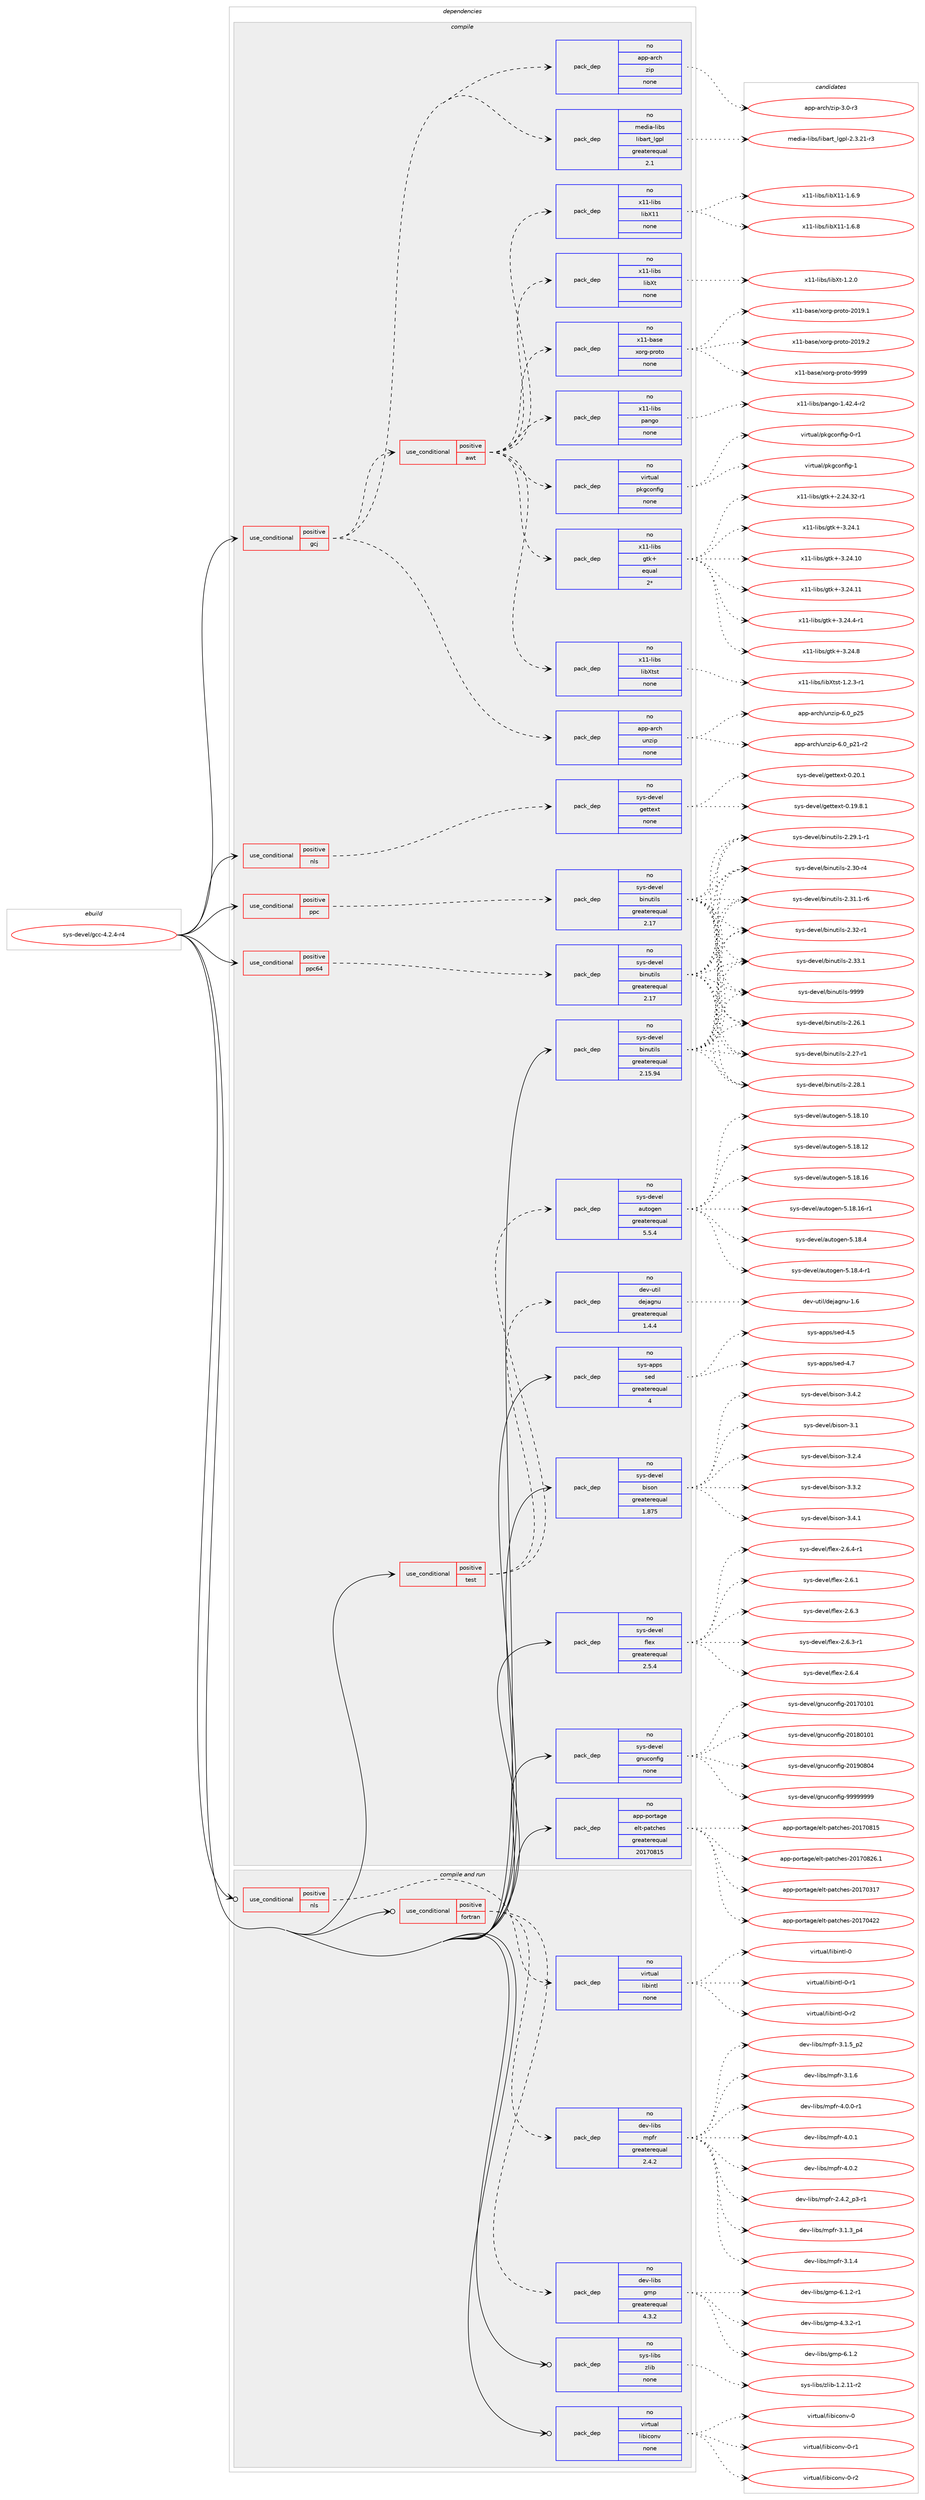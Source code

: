 digraph prolog {

# *************
# Graph options
# *************

newrank=true;
concentrate=true;
compound=true;
graph [rankdir=LR,fontname=Helvetica,fontsize=10,ranksep=1.5];#, ranksep=2.5, nodesep=0.2];
edge  [arrowhead=vee];
node  [fontname=Helvetica,fontsize=10];

# **********
# The ebuild
# **********

subgraph cluster_leftcol {
color=gray;
rank=same;
label=<<i>ebuild</i>>;
id [label="sys-devel/gcc-4.2.4-r4", color=red, width=4, href="../sys-devel/gcc-4.2.4-r4.svg"];
}

# ****************
# The dependencies
# ****************

subgraph cluster_midcol {
color=gray;
label=<<i>dependencies</i>>;
subgraph cluster_compile {
fillcolor="#eeeeee";
style=filled;
label=<<i>compile</i>>;
subgraph cond213742 {
dependency889036 [label=<<TABLE BORDER="0" CELLBORDER="1" CELLSPACING="0" CELLPADDING="4"><TR><TD ROWSPAN="3" CELLPADDING="10">use_conditional</TD></TR><TR><TD>positive</TD></TR><TR><TD>gcj</TD></TR></TABLE>>, shape=none, color=red];
subgraph cond213743 {
dependency889037 [label=<<TABLE BORDER="0" CELLBORDER="1" CELLSPACING="0" CELLPADDING="4"><TR><TD ROWSPAN="3" CELLPADDING="10">use_conditional</TD></TR><TR><TD>positive</TD></TR><TR><TD>awt</TD></TR></TABLE>>, shape=none, color=red];
subgraph pack659733 {
dependency889038 [label=<<TABLE BORDER="0" CELLBORDER="1" CELLSPACING="0" CELLPADDING="4" WIDTH="220"><TR><TD ROWSPAN="6" CELLPADDING="30">pack_dep</TD></TR><TR><TD WIDTH="110">no</TD></TR><TR><TD>x11-base</TD></TR><TR><TD>xorg-proto</TD></TR><TR><TD>none</TD></TR><TR><TD></TD></TR></TABLE>>, shape=none, color=blue];
}
dependency889037:e -> dependency889038:w [weight=20,style="dashed",arrowhead="vee"];
subgraph pack659734 {
dependency889039 [label=<<TABLE BORDER="0" CELLBORDER="1" CELLSPACING="0" CELLPADDING="4" WIDTH="220"><TR><TD ROWSPAN="6" CELLPADDING="30">pack_dep</TD></TR><TR><TD WIDTH="110">no</TD></TR><TR><TD>x11-libs</TD></TR><TR><TD>libXt</TD></TR><TR><TD>none</TD></TR><TR><TD></TD></TR></TABLE>>, shape=none, color=blue];
}
dependency889037:e -> dependency889039:w [weight=20,style="dashed",arrowhead="vee"];
subgraph pack659735 {
dependency889040 [label=<<TABLE BORDER="0" CELLBORDER="1" CELLSPACING="0" CELLPADDING="4" WIDTH="220"><TR><TD ROWSPAN="6" CELLPADDING="30">pack_dep</TD></TR><TR><TD WIDTH="110">no</TD></TR><TR><TD>x11-libs</TD></TR><TR><TD>libX11</TD></TR><TR><TD>none</TD></TR><TR><TD></TD></TR></TABLE>>, shape=none, color=blue];
}
dependency889037:e -> dependency889040:w [weight=20,style="dashed",arrowhead="vee"];
subgraph pack659736 {
dependency889041 [label=<<TABLE BORDER="0" CELLBORDER="1" CELLSPACING="0" CELLPADDING="4" WIDTH="220"><TR><TD ROWSPAN="6" CELLPADDING="30">pack_dep</TD></TR><TR><TD WIDTH="110">no</TD></TR><TR><TD>x11-libs</TD></TR><TR><TD>libXtst</TD></TR><TR><TD>none</TD></TR><TR><TD></TD></TR></TABLE>>, shape=none, color=blue];
}
dependency889037:e -> dependency889041:w [weight=20,style="dashed",arrowhead="vee"];
subgraph pack659737 {
dependency889042 [label=<<TABLE BORDER="0" CELLBORDER="1" CELLSPACING="0" CELLPADDING="4" WIDTH="220"><TR><TD ROWSPAN="6" CELLPADDING="30">pack_dep</TD></TR><TR><TD WIDTH="110">no</TD></TR><TR><TD>x11-libs</TD></TR><TR><TD>gtk+</TD></TR><TR><TD>equal</TD></TR><TR><TD>2*</TD></TR></TABLE>>, shape=none, color=blue];
}
dependency889037:e -> dependency889042:w [weight=20,style="dashed",arrowhead="vee"];
subgraph pack659738 {
dependency889043 [label=<<TABLE BORDER="0" CELLBORDER="1" CELLSPACING="0" CELLPADDING="4" WIDTH="220"><TR><TD ROWSPAN="6" CELLPADDING="30">pack_dep</TD></TR><TR><TD WIDTH="110">no</TD></TR><TR><TD>virtual</TD></TR><TR><TD>pkgconfig</TD></TR><TR><TD>none</TD></TR><TR><TD></TD></TR></TABLE>>, shape=none, color=blue];
}
dependency889037:e -> dependency889043:w [weight=20,style="dashed",arrowhead="vee"];
subgraph pack659739 {
dependency889044 [label=<<TABLE BORDER="0" CELLBORDER="1" CELLSPACING="0" CELLPADDING="4" WIDTH="220"><TR><TD ROWSPAN="6" CELLPADDING="30">pack_dep</TD></TR><TR><TD WIDTH="110">no</TD></TR><TR><TD>x11-libs</TD></TR><TR><TD>pango</TD></TR><TR><TD>none</TD></TR><TR><TD></TD></TR></TABLE>>, shape=none, color=blue];
}
dependency889037:e -> dependency889044:w [weight=20,style="dashed",arrowhead="vee"];
}
dependency889036:e -> dependency889037:w [weight=20,style="dashed",arrowhead="vee"];
subgraph pack659740 {
dependency889045 [label=<<TABLE BORDER="0" CELLBORDER="1" CELLSPACING="0" CELLPADDING="4" WIDTH="220"><TR><TD ROWSPAN="6" CELLPADDING="30">pack_dep</TD></TR><TR><TD WIDTH="110">no</TD></TR><TR><TD>media-libs</TD></TR><TR><TD>libart_lgpl</TD></TR><TR><TD>greaterequal</TD></TR><TR><TD>2.1</TD></TR></TABLE>>, shape=none, color=blue];
}
dependency889036:e -> dependency889045:w [weight=20,style="dashed",arrowhead="vee"];
subgraph pack659741 {
dependency889046 [label=<<TABLE BORDER="0" CELLBORDER="1" CELLSPACING="0" CELLPADDING="4" WIDTH="220"><TR><TD ROWSPAN="6" CELLPADDING="30">pack_dep</TD></TR><TR><TD WIDTH="110">no</TD></TR><TR><TD>app-arch</TD></TR><TR><TD>zip</TD></TR><TR><TD>none</TD></TR><TR><TD></TD></TR></TABLE>>, shape=none, color=blue];
}
dependency889036:e -> dependency889046:w [weight=20,style="dashed",arrowhead="vee"];
subgraph pack659742 {
dependency889047 [label=<<TABLE BORDER="0" CELLBORDER="1" CELLSPACING="0" CELLPADDING="4" WIDTH="220"><TR><TD ROWSPAN="6" CELLPADDING="30">pack_dep</TD></TR><TR><TD WIDTH="110">no</TD></TR><TR><TD>app-arch</TD></TR><TR><TD>unzip</TD></TR><TR><TD>none</TD></TR><TR><TD></TD></TR></TABLE>>, shape=none, color=blue];
}
dependency889036:e -> dependency889047:w [weight=20,style="dashed",arrowhead="vee"];
}
id:e -> dependency889036:w [weight=20,style="solid",arrowhead="vee"];
subgraph cond213744 {
dependency889048 [label=<<TABLE BORDER="0" CELLBORDER="1" CELLSPACING="0" CELLPADDING="4"><TR><TD ROWSPAN="3" CELLPADDING="10">use_conditional</TD></TR><TR><TD>positive</TD></TR><TR><TD>nls</TD></TR></TABLE>>, shape=none, color=red];
subgraph pack659743 {
dependency889049 [label=<<TABLE BORDER="0" CELLBORDER="1" CELLSPACING="0" CELLPADDING="4" WIDTH="220"><TR><TD ROWSPAN="6" CELLPADDING="30">pack_dep</TD></TR><TR><TD WIDTH="110">no</TD></TR><TR><TD>sys-devel</TD></TR><TR><TD>gettext</TD></TR><TR><TD>none</TD></TR><TR><TD></TD></TR></TABLE>>, shape=none, color=blue];
}
dependency889048:e -> dependency889049:w [weight=20,style="dashed",arrowhead="vee"];
}
id:e -> dependency889048:w [weight=20,style="solid",arrowhead="vee"];
subgraph cond213745 {
dependency889050 [label=<<TABLE BORDER="0" CELLBORDER="1" CELLSPACING="0" CELLPADDING="4"><TR><TD ROWSPAN="3" CELLPADDING="10">use_conditional</TD></TR><TR><TD>positive</TD></TR><TR><TD>ppc</TD></TR></TABLE>>, shape=none, color=red];
subgraph pack659744 {
dependency889051 [label=<<TABLE BORDER="0" CELLBORDER="1" CELLSPACING="0" CELLPADDING="4" WIDTH="220"><TR><TD ROWSPAN="6" CELLPADDING="30">pack_dep</TD></TR><TR><TD WIDTH="110">no</TD></TR><TR><TD>sys-devel</TD></TR><TR><TD>binutils</TD></TR><TR><TD>greaterequal</TD></TR><TR><TD>2.17</TD></TR></TABLE>>, shape=none, color=blue];
}
dependency889050:e -> dependency889051:w [weight=20,style="dashed",arrowhead="vee"];
}
id:e -> dependency889050:w [weight=20,style="solid",arrowhead="vee"];
subgraph cond213746 {
dependency889052 [label=<<TABLE BORDER="0" CELLBORDER="1" CELLSPACING="0" CELLPADDING="4"><TR><TD ROWSPAN="3" CELLPADDING="10">use_conditional</TD></TR><TR><TD>positive</TD></TR><TR><TD>ppc64</TD></TR></TABLE>>, shape=none, color=red];
subgraph pack659745 {
dependency889053 [label=<<TABLE BORDER="0" CELLBORDER="1" CELLSPACING="0" CELLPADDING="4" WIDTH="220"><TR><TD ROWSPAN="6" CELLPADDING="30">pack_dep</TD></TR><TR><TD WIDTH="110">no</TD></TR><TR><TD>sys-devel</TD></TR><TR><TD>binutils</TD></TR><TR><TD>greaterequal</TD></TR><TR><TD>2.17</TD></TR></TABLE>>, shape=none, color=blue];
}
dependency889052:e -> dependency889053:w [weight=20,style="dashed",arrowhead="vee"];
}
id:e -> dependency889052:w [weight=20,style="solid",arrowhead="vee"];
subgraph cond213747 {
dependency889054 [label=<<TABLE BORDER="0" CELLBORDER="1" CELLSPACING="0" CELLPADDING="4"><TR><TD ROWSPAN="3" CELLPADDING="10">use_conditional</TD></TR><TR><TD>positive</TD></TR><TR><TD>test</TD></TR></TABLE>>, shape=none, color=red];
subgraph pack659746 {
dependency889055 [label=<<TABLE BORDER="0" CELLBORDER="1" CELLSPACING="0" CELLPADDING="4" WIDTH="220"><TR><TD ROWSPAN="6" CELLPADDING="30">pack_dep</TD></TR><TR><TD WIDTH="110">no</TD></TR><TR><TD>dev-util</TD></TR><TR><TD>dejagnu</TD></TR><TR><TD>greaterequal</TD></TR><TR><TD>1.4.4</TD></TR></TABLE>>, shape=none, color=blue];
}
dependency889054:e -> dependency889055:w [weight=20,style="dashed",arrowhead="vee"];
subgraph pack659747 {
dependency889056 [label=<<TABLE BORDER="0" CELLBORDER="1" CELLSPACING="0" CELLPADDING="4" WIDTH="220"><TR><TD ROWSPAN="6" CELLPADDING="30">pack_dep</TD></TR><TR><TD WIDTH="110">no</TD></TR><TR><TD>sys-devel</TD></TR><TR><TD>autogen</TD></TR><TR><TD>greaterequal</TD></TR><TR><TD>5.5.4</TD></TR></TABLE>>, shape=none, color=blue];
}
dependency889054:e -> dependency889056:w [weight=20,style="dashed",arrowhead="vee"];
}
id:e -> dependency889054:w [weight=20,style="solid",arrowhead="vee"];
subgraph pack659748 {
dependency889057 [label=<<TABLE BORDER="0" CELLBORDER="1" CELLSPACING="0" CELLPADDING="4" WIDTH="220"><TR><TD ROWSPAN="6" CELLPADDING="30">pack_dep</TD></TR><TR><TD WIDTH="110">no</TD></TR><TR><TD>app-portage</TD></TR><TR><TD>elt-patches</TD></TR><TR><TD>greaterequal</TD></TR><TR><TD>20170815</TD></TR></TABLE>>, shape=none, color=blue];
}
id:e -> dependency889057:w [weight=20,style="solid",arrowhead="vee"];
subgraph pack659749 {
dependency889058 [label=<<TABLE BORDER="0" CELLBORDER="1" CELLSPACING="0" CELLPADDING="4" WIDTH="220"><TR><TD ROWSPAN="6" CELLPADDING="30">pack_dep</TD></TR><TR><TD WIDTH="110">no</TD></TR><TR><TD>sys-apps</TD></TR><TR><TD>sed</TD></TR><TR><TD>greaterequal</TD></TR><TR><TD>4</TD></TR></TABLE>>, shape=none, color=blue];
}
id:e -> dependency889058:w [weight=20,style="solid",arrowhead="vee"];
subgraph pack659750 {
dependency889059 [label=<<TABLE BORDER="0" CELLBORDER="1" CELLSPACING="0" CELLPADDING="4" WIDTH="220"><TR><TD ROWSPAN="6" CELLPADDING="30">pack_dep</TD></TR><TR><TD WIDTH="110">no</TD></TR><TR><TD>sys-devel</TD></TR><TR><TD>binutils</TD></TR><TR><TD>greaterequal</TD></TR><TR><TD>2.15.94</TD></TR></TABLE>>, shape=none, color=blue];
}
id:e -> dependency889059:w [weight=20,style="solid",arrowhead="vee"];
subgraph pack659751 {
dependency889060 [label=<<TABLE BORDER="0" CELLBORDER="1" CELLSPACING="0" CELLPADDING="4" WIDTH="220"><TR><TD ROWSPAN="6" CELLPADDING="30">pack_dep</TD></TR><TR><TD WIDTH="110">no</TD></TR><TR><TD>sys-devel</TD></TR><TR><TD>bison</TD></TR><TR><TD>greaterequal</TD></TR><TR><TD>1.875</TD></TR></TABLE>>, shape=none, color=blue];
}
id:e -> dependency889060:w [weight=20,style="solid",arrowhead="vee"];
subgraph pack659752 {
dependency889061 [label=<<TABLE BORDER="0" CELLBORDER="1" CELLSPACING="0" CELLPADDING="4" WIDTH="220"><TR><TD ROWSPAN="6" CELLPADDING="30">pack_dep</TD></TR><TR><TD WIDTH="110">no</TD></TR><TR><TD>sys-devel</TD></TR><TR><TD>flex</TD></TR><TR><TD>greaterequal</TD></TR><TR><TD>2.5.4</TD></TR></TABLE>>, shape=none, color=blue];
}
id:e -> dependency889061:w [weight=20,style="solid",arrowhead="vee"];
subgraph pack659753 {
dependency889062 [label=<<TABLE BORDER="0" CELLBORDER="1" CELLSPACING="0" CELLPADDING="4" WIDTH="220"><TR><TD ROWSPAN="6" CELLPADDING="30">pack_dep</TD></TR><TR><TD WIDTH="110">no</TD></TR><TR><TD>sys-devel</TD></TR><TR><TD>gnuconfig</TD></TR><TR><TD>none</TD></TR><TR><TD></TD></TR></TABLE>>, shape=none, color=blue];
}
id:e -> dependency889062:w [weight=20,style="solid",arrowhead="vee"];
}
subgraph cluster_compileandrun {
fillcolor="#eeeeee";
style=filled;
label=<<i>compile and run</i>>;
subgraph cond213748 {
dependency889063 [label=<<TABLE BORDER="0" CELLBORDER="1" CELLSPACING="0" CELLPADDING="4"><TR><TD ROWSPAN="3" CELLPADDING="10">use_conditional</TD></TR><TR><TD>positive</TD></TR><TR><TD>fortran</TD></TR></TABLE>>, shape=none, color=red];
subgraph pack659754 {
dependency889064 [label=<<TABLE BORDER="0" CELLBORDER="1" CELLSPACING="0" CELLPADDING="4" WIDTH="220"><TR><TD ROWSPAN="6" CELLPADDING="30">pack_dep</TD></TR><TR><TD WIDTH="110">no</TD></TR><TR><TD>dev-libs</TD></TR><TR><TD>gmp</TD></TR><TR><TD>greaterequal</TD></TR><TR><TD>4.3.2</TD></TR></TABLE>>, shape=none, color=blue];
}
dependency889063:e -> dependency889064:w [weight=20,style="dashed",arrowhead="vee"];
subgraph pack659755 {
dependency889065 [label=<<TABLE BORDER="0" CELLBORDER="1" CELLSPACING="0" CELLPADDING="4" WIDTH="220"><TR><TD ROWSPAN="6" CELLPADDING="30">pack_dep</TD></TR><TR><TD WIDTH="110">no</TD></TR><TR><TD>dev-libs</TD></TR><TR><TD>mpfr</TD></TR><TR><TD>greaterequal</TD></TR><TR><TD>2.4.2</TD></TR></TABLE>>, shape=none, color=blue];
}
dependency889063:e -> dependency889065:w [weight=20,style="dashed",arrowhead="vee"];
}
id:e -> dependency889063:w [weight=20,style="solid",arrowhead="odotvee"];
subgraph cond213749 {
dependency889066 [label=<<TABLE BORDER="0" CELLBORDER="1" CELLSPACING="0" CELLPADDING="4"><TR><TD ROWSPAN="3" CELLPADDING="10">use_conditional</TD></TR><TR><TD>positive</TD></TR><TR><TD>nls</TD></TR></TABLE>>, shape=none, color=red];
subgraph pack659756 {
dependency889067 [label=<<TABLE BORDER="0" CELLBORDER="1" CELLSPACING="0" CELLPADDING="4" WIDTH="220"><TR><TD ROWSPAN="6" CELLPADDING="30">pack_dep</TD></TR><TR><TD WIDTH="110">no</TD></TR><TR><TD>virtual</TD></TR><TR><TD>libintl</TD></TR><TR><TD>none</TD></TR><TR><TD></TD></TR></TABLE>>, shape=none, color=blue];
}
dependency889066:e -> dependency889067:w [weight=20,style="dashed",arrowhead="vee"];
}
id:e -> dependency889066:w [weight=20,style="solid",arrowhead="odotvee"];
subgraph pack659757 {
dependency889068 [label=<<TABLE BORDER="0" CELLBORDER="1" CELLSPACING="0" CELLPADDING="4" WIDTH="220"><TR><TD ROWSPAN="6" CELLPADDING="30">pack_dep</TD></TR><TR><TD WIDTH="110">no</TD></TR><TR><TD>sys-libs</TD></TR><TR><TD>zlib</TD></TR><TR><TD>none</TD></TR><TR><TD></TD></TR></TABLE>>, shape=none, color=blue];
}
id:e -> dependency889068:w [weight=20,style="solid",arrowhead="odotvee"];
subgraph pack659758 {
dependency889069 [label=<<TABLE BORDER="0" CELLBORDER="1" CELLSPACING="0" CELLPADDING="4" WIDTH="220"><TR><TD ROWSPAN="6" CELLPADDING="30">pack_dep</TD></TR><TR><TD WIDTH="110">no</TD></TR><TR><TD>virtual</TD></TR><TR><TD>libiconv</TD></TR><TR><TD>none</TD></TR><TR><TD></TD></TR></TABLE>>, shape=none, color=blue];
}
id:e -> dependency889069:w [weight=20,style="solid",arrowhead="odotvee"];
}
subgraph cluster_run {
fillcolor="#eeeeee";
style=filled;
label=<<i>run</i>>;
}
}

# **************
# The candidates
# **************

subgraph cluster_choices {
rank=same;
color=gray;
label=<<i>candidates</i>>;

subgraph choice659733 {
color=black;
nodesep=1;
choice1204949459897115101471201111141034511211411111611145504849574649 [label="x11-base/xorg-proto-2019.1", color=red, width=4,href="../x11-base/xorg-proto-2019.1.svg"];
choice1204949459897115101471201111141034511211411111611145504849574650 [label="x11-base/xorg-proto-2019.2", color=red, width=4,href="../x11-base/xorg-proto-2019.2.svg"];
choice120494945989711510147120111114103451121141111161114557575757 [label="x11-base/xorg-proto-9999", color=red, width=4,href="../x11-base/xorg-proto-9999.svg"];
dependency889038:e -> choice1204949459897115101471201111141034511211411111611145504849574649:w [style=dotted,weight="100"];
dependency889038:e -> choice1204949459897115101471201111141034511211411111611145504849574650:w [style=dotted,weight="100"];
dependency889038:e -> choice120494945989711510147120111114103451121141111161114557575757:w [style=dotted,weight="100"];
}
subgraph choice659734 {
color=black;
nodesep=1;
choice12049494510810598115471081059888116454946504648 [label="x11-libs/libXt-1.2.0", color=red, width=4,href="../x11-libs/libXt-1.2.0.svg"];
dependency889039:e -> choice12049494510810598115471081059888116454946504648:w [style=dotted,weight="100"];
}
subgraph choice659735 {
color=black;
nodesep=1;
choice120494945108105981154710810598884949454946544656 [label="x11-libs/libX11-1.6.8", color=red, width=4,href="../x11-libs/libX11-1.6.8.svg"];
choice120494945108105981154710810598884949454946544657 [label="x11-libs/libX11-1.6.9", color=red, width=4,href="../x11-libs/libX11-1.6.9.svg"];
dependency889040:e -> choice120494945108105981154710810598884949454946544656:w [style=dotted,weight="100"];
dependency889040:e -> choice120494945108105981154710810598884949454946544657:w [style=dotted,weight="100"];
}
subgraph choice659736 {
color=black;
nodesep=1;
choice120494945108105981154710810598881161151164549465046514511449 [label="x11-libs/libXtst-1.2.3-r1", color=red, width=4,href="../x11-libs/libXtst-1.2.3-r1.svg"];
dependency889041:e -> choice120494945108105981154710810598881161151164549465046514511449:w [style=dotted,weight="100"];
}
subgraph choice659737 {
color=black;
nodesep=1;
choice12049494510810598115471031161074345504650524651504511449 [label="x11-libs/gtk+-2.24.32-r1", color=red, width=4,href="../x11-libs/gtk+-2.24.32-r1.svg"];
choice12049494510810598115471031161074345514650524649 [label="x11-libs/gtk+-3.24.1", color=red, width=4,href="../x11-libs/gtk+-3.24.1.svg"];
choice1204949451081059811547103116107434551465052464948 [label="x11-libs/gtk+-3.24.10", color=red, width=4,href="../x11-libs/gtk+-3.24.10.svg"];
choice1204949451081059811547103116107434551465052464949 [label="x11-libs/gtk+-3.24.11", color=red, width=4,href="../x11-libs/gtk+-3.24.11.svg"];
choice120494945108105981154710311610743455146505246524511449 [label="x11-libs/gtk+-3.24.4-r1", color=red, width=4,href="../x11-libs/gtk+-3.24.4-r1.svg"];
choice12049494510810598115471031161074345514650524656 [label="x11-libs/gtk+-3.24.8", color=red, width=4,href="../x11-libs/gtk+-3.24.8.svg"];
dependency889042:e -> choice12049494510810598115471031161074345504650524651504511449:w [style=dotted,weight="100"];
dependency889042:e -> choice12049494510810598115471031161074345514650524649:w [style=dotted,weight="100"];
dependency889042:e -> choice1204949451081059811547103116107434551465052464948:w [style=dotted,weight="100"];
dependency889042:e -> choice1204949451081059811547103116107434551465052464949:w [style=dotted,weight="100"];
dependency889042:e -> choice120494945108105981154710311610743455146505246524511449:w [style=dotted,weight="100"];
dependency889042:e -> choice12049494510810598115471031161074345514650524656:w [style=dotted,weight="100"];
}
subgraph choice659738 {
color=black;
nodesep=1;
choice11810511411611797108471121071039911111010210510345484511449 [label="virtual/pkgconfig-0-r1", color=red, width=4,href="../virtual/pkgconfig-0-r1.svg"];
choice1181051141161179710847112107103991111101021051034549 [label="virtual/pkgconfig-1", color=red, width=4,href="../virtual/pkgconfig-1.svg"];
dependency889043:e -> choice11810511411611797108471121071039911111010210510345484511449:w [style=dotted,weight="100"];
dependency889043:e -> choice1181051141161179710847112107103991111101021051034549:w [style=dotted,weight="100"];
}
subgraph choice659739 {
color=black;
nodesep=1;
choice120494945108105981154711297110103111454946525046524511450 [label="x11-libs/pango-1.42.4-r2", color=red, width=4,href="../x11-libs/pango-1.42.4-r2.svg"];
dependency889044:e -> choice120494945108105981154711297110103111454946525046524511450:w [style=dotted,weight="100"];
}
subgraph choice659740 {
color=black;
nodesep=1;
choice10910110010597451081059811547108105989711411695108103112108455046514650494511451 [label="media-libs/libart_lgpl-2.3.21-r3", color=red, width=4,href="../media-libs/libart_lgpl-2.3.21-r3.svg"];
dependency889045:e -> choice10910110010597451081059811547108105989711411695108103112108455046514650494511451:w [style=dotted,weight="100"];
}
subgraph choice659741 {
color=black;
nodesep=1;
choice9711211245971149910447122105112455146484511451 [label="app-arch/zip-3.0-r3", color=red, width=4,href="../app-arch/zip-3.0-r3.svg"];
dependency889046:e -> choice9711211245971149910447122105112455146484511451:w [style=dotted,weight="100"];
}
subgraph choice659742 {
color=black;
nodesep=1;
choice9711211245971149910447117110122105112455446489511250494511450 [label="app-arch/unzip-6.0_p21-r2", color=red, width=4,href="../app-arch/unzip-6.0_p21-r2.svg"];
choice971121124597114991044711711012210511245544648951125053 [label="app-arch/unzip-6.0_p25", color=red, width=4,href="../app-arch/unzip-6.0_p25.svg"];
dependency889047:e -> choice9711211245971149910447117110122105112455446489511250494511450:w [style=dotted,weight="100"];
dependency889047:e -> choice971121124597114991044711711012210511245544648951125053:w [style=dotted,weight="100"];
}
subgraph choice659743 {
color=black;
nodesep=1;
choice1151211154510010111810110847103101116116101120116454846495746564649 [label="sys-devel/gettext-0.19.8.1", color=red, width=4,href="../sys-devel/gettext-0.19.8.1.svg"];
choice115121115451001011181011084710310111611610112011645484650484649 [label="sys-devel/gettext-0.20.1", color=red, width=4,href="../sys-devel/gettext-0.20.1.svg"];
dependency889049:e -> choice1151211154510010111810110847103101116116101120116454846495746564649:w [style=dotted,weight="100"];
dependency889049:e -> choice115121115451001011181011084710310111611610112011645484650484649:w [style=dotted,weight="100"];
}
subgraph choice659744 {
color=black;
nodesep=1;
choice11512111545100101118101108479810511011711610510811545504650544649 [label="sys-devel/binutils-2.26.1", color=red, width=4,href="../sys-devel/binutils-2.26.1.svg"];
choice11512111545100101118101108479810511011711610510811545504650554511449 [label="sys-devel/binutils-2.27-r1", color=red, width=4,href="../sys-devel/binutils-2.27-r1.svg"];
choice11512111545100101118101108479810511011711610510811545504650564649 [label="sys-devel/binutils-2.28.1", color=red, width=4,href="../sys-devel/binutils-2.28.1.svg"];
choice115121115451001011181011084798105110117116105108115455046505746494511449 [label="sys-devel/binutils-2.29.1-r1", color=red, width=4,href="../sys-devel/binutils-2.29.1-r1.svg"];
choice11512111545100101118101108479810511011711610510811545504651484511452 [label="sys-devel/binutils-2.30-r4", color=red, width=4,href="../sys-devel/binutils-2.30-r4.svg"];
choice115121115451001011181011084798105110117116105108115455046514946494511454 [label="sys-devel/binutils-2.31.1-r6", color=red, width=4,href="../sys-devel/binutils-2.31.1-r6.svg"];
choice11512111545100101118101108479810511011711610510811545504651504511449 [label="sys-devel/binutils-2.32-r1", color=red, width=4,href="../sys-devel/binutils-2.32-r1.svg"];
choice11512111545100101118101108479810511011711610510811545504651514649 [label="sys-devel/binutils-2.33.1", color=red, width=4,href="../sys-devel/binutils-2.33.1.svg"];
choice1151211154510010111810110847981051101171161051081154557575757 [label="sys-devel/binutils-9999", color=red, width=4,href="../sys-devel/binutils-9999.svg"];
dependency889051:e -> choice11512111545100101118101108479810511011711610510811545504650544649:w [style=dotted,weight="100"];
dependency889051:e -> choice11512111545100101118101108479810511011711610510811545504650554511449:w [style=dotted,weight="100"];
dependency889051:e -> choice11512111545100101118101108479810511011711610510811545504650564649:w [style=dotted,weight="100"];
dependency889051:e -> choice115121115451001011181011084798105110117116105108115455046505746494511449:w [style=dotted,weight="100"];
dependency889051:e -> choice11512111545100101118101108479810511011711610510811545504651484511452:w [style=dotted,weight="100"];
dependency889051:e -> choice115121115451001011181011084798105110117116105108115455046514946494511454:w [style=dotted,weight="100"];
dependency889051:e -> choice11512111545100101118101108479810511011711610510811545504651504511449:w [style=dotted,weight="100"];
dependency889051:e -> choice11512111545100101118101108479810511011711610510811545504651514649:w [style=dotted,weight="100"];
dependency889051:e -> choice1151211154510010111810110847981051101171161051081154557575757:w [style=dotted,weight="100"];
}
subgraph choice659745 {
color=black;
nodesep=1;
choice11512111545100101118101108479810511011711610510811545504650544649 [label="sys-devel/binutils-2.26.1", color=red, width=4,href="../sys-devel/binutils-2.26.1.svg"];
choice11512111545100101118101108479810511011711610510811545504650554511449 [label="sys-devel/binutils-2.27-r1", color=red, width=4,href="../sys-devel/binutils-2.27-r1.svg"];
choice11512111545100101118101108479810511011711610510811545504650564649 [label="sys-devel/binutils-2.28.1", color=red, width=4,href="../sys-devel/binutils-2.28.1.svg"];
choice115121115451001011181011084798105110117116105108115455046505746494511449 [label="sys-devel/binutils-2.29.1-r1", color=red, width=4,href="../sys-devel/binutils-2.29.1-r1.svg"];
choice11512111545100101118101108479810511011711610510811545504651484511452 [label="sys-devel/binutils-2.30-r4", color=red, width=4,href="../sys-devel/binutils-2.30-r4.svg"];
choice115121115451001011181011084798105110117116105108115455046514946494511454 [label="sys-devel/binutils-2.31.1-r6", color=red, width=4,href="../sys-devel/binutils-2.31.1-r6.svg"];
choice11512111545100101118101108479810511011711610510811545504651504511449 [label="sys-devel/binutils-2.32-r1", color=red, width=4,href="../sys-devel/binutils-2.32-r1.svg"];
choice11512111545100101118101108479810511011711610510811545504651514649 [label="sys-devel/binutils-2.33.1", color=red, width=4,href="../sys-devel/binutils-2.33.1.svg"];
choice1151211154510010111810110847981051101171161051081154557575757 [label="sys-devel/binutils-9999", color=red, width=4,href="../sys-devel/binutils-9999.svg"];
dependency889053:e -> choice11512111545100101118101108479810511011711610510811545504650544649:w [style=dotted,weight="100"];
dependency889053:e -> choice11512111545100101118101108479810511011711610510811545504650554511449:w [style=dotted,weight="100"];
dependency889053:e -> choice11512111545100101118101108479810511011711610510811545504650564649:w [style=dotted,weight="100"];
dependency889053:e -> choice115121115451001011181011084798105110117116105108115455046505746494511449:w [style=dotted,weight="100"];
dependency889053:e -> choice11512111545100101118101108479810511011711610510811545504651484511452:w [style=dotted,weight="100"];
dependency889053:e -> choice115121115451001011181011084798105110117116105108115455046514946494511454:w [style=dotted,weight="100"];
dependency889053:e -> choice11512111545100101118101108479810511011711610510811545504651504511449:w [style=dotted,weight="100"];
dependency889053:e -> choice11512111545100101118101108479810511011711610510811545504651514649:w [style=dotted,weight="100"];
dependency889053:e -> choice1151211154510010111810110847981051101171161051081154557575757:w [style=dotted,weight="100"];
}
subgraph choice659746 {
color=black;
nodesep=1;
choice10010111845117116105108471001011069710311011745494654 [label="dev-util/dejagnu-1.6", color=red, width=4,href="../dev-util/dejagnu-1.6.svg"];
dependency889055:e -> choice10010111845117116105108471001011069710311011745494654:w [style=dotted,weight="100"];
}
subgraph choice659747 {
color=black;
nodesep=1;
choice1151211154510010111810110847971171161111031011104553464956464948 [label="sys-devel/autogen-5.18.10", color=red, width=4,href="../sys-devel/autogen-5.18.10.svg"];
choice1151211154510010111810110847971171161111031011104553464956464950 [label="sys-devel/autogen-5.18.12", color=red, width=4,href="../sys-devel/autogen-5.18.12.svg"];
choice1151211154510010111810110847971171161111031011104553464956464954 [label="sys-devel/autogen-5.18.16", color=red, width=4,href="../sys-devel/autogen-5.18.16.svg"];
choice11512111545100101118101108479711711611110310111045534649564649544511449 [label="sys-devel/autogen-5.18.16-r1", color=red, width=4,href="../sys-devel/autogen-5.18.16-r1.svg"];
choice11512111545100101118101108479711711611110310111045534649564652 [label="sys-devel/autogen-5.18.4", color=red, width=4,href="../sys-devel/autogen-5.18.4.svg"];
choice115121115451001011181011084797117116111103101110455346495646524511449 [label="sys-devel/autogen-5.18.4-r1", color=red, width=4,href="../sys-devel/autogen-5.18.4-r1.svg"];
dependency889056:e -> choice1151211154510010111810110847971171161111031011104553464956464948:w [style=dotted,weight="100"];
dependency889056:e -> choice1151211154510010111810110847971171161111031011104553464956464950:w [style=dotted,weight="100"];
dependency889056:e -> choice1151211154510010111810110847971171161111031011104553464956464954:w [style=dotted,weight="100"];
dependency889056:e -> choice11512111545100101118101108479711711611110310111045534649564649544511449:w [style=dotted,weight="100"];
dependency889056:e -> choice11512111545100101118101108479711711611110310111045534649564652:w [style=dotted,weight="100"];
dependency889056:e -> choice115121115451001011181011084797117116111103101110455346495646524511449:w [style=dotted,weight="100"];
}
subgraph choice659748 {
color=black;
nodesep=1;
choice97112112451121111141169710310147101108116451129711699104101115455048495548514955 [label="app-portage/elt-patches-20170317", color=red, width=4,href="../app-portage/elt-patches-20170317.svg"];
choice97112112451121111141169710310147101108116451129711699104101115455048495548525050 [label="app-portage/elt-patches-20170422", color=red, width=4,href="../app-portage/elt-patches-20170422.svg"];
choice97112112451121111141169710310147101108116451129711699104101115455048495548564953 [label="app-portage/elt-patches-20170815", color=red, width=4,href="../app-portage/elt-patches-20170815.svg"];
choice971121124511211111411697103101471011081164511297116991041011154550484955485650544649 [label="app-portage/elt-patches-20170826.1", color=red, width=4,href="../app-portage/elt-patches-20170826.1.svg"];
dependency889057:e -> choice97112112451121111141169710310147101108116451129711699104101115455048495548514955:w [style=dotted,weight="100"];
dependency889057:e -> choice97112112451121111141169710310147101108116451129711699104101115455048495548525050:w [style=dotted,weight="100"];
dependency889057:e -> choice97112112451121111141169710310147101108116451129711699104101115455048495548564953:w [style=dotted,weight="100"];
dependency889057:e -> choice971121124511211111411697103101471011081164511297116991041011154550484955485650544649:w [style=dotted,weight="100"];
}
subgraph choice659749 {
color=black;
nodesep=1;
choice11512111545971121121154711510110045524653 [label="sys-apps/sed-4.5", color=red, width=4,href="../sys-apps/sed-4.5.svg"];
choice11512111545971121121154711510110045524655 [label="sys-apps/sed-4.7", color=red, width=4,href="../sys-apps/sed-4.7.svg"];
dependency889058:e -> choice11512111545971121121154711510110045524653:w [style=dotted,weight="100"];
dependency889058:e -> choice11512111545971121121154711510110045524655:w [style=dotted,weight="100"];
}
subgraph choice659750 {
color=black;
nodesep=1;
choice11512111545100101118101108479810511011711610510811545504650544649 [label="sys-devel/binutils-2.26.1", color=red, width=4,href="../sys-devel/binutils-2.26.1.svg"];
choice11512111545100101118101108479810511011711610510811545504650554511449 [label="sys-devel/binutils-2.27-r1", color=red, width=4,href="../sys-devel/binutils-2.27-r1.svg"];
choice11512111545100101118101108479810511011711610510811545504650564649 [label="sys-devel/binutils-2.28.1", color=red, width=4,href="../sys-devel/binutils-2.28.1.svg"];
choice115121115451001011181011084798105110117116105108115455046505746494511449 [label="sys-devel/binutils-2.29.1-r1", color=red, width=4,href="../sys-devel/binutils-2.29.1-r1.svg"];
choice11512111545100101118101108479810511011711610510811545504651484511452 [label="sys-devel/binutils-2.30-r4", color=red, width=4,href="../sys-devel/binutils-2.30-r4.svg"];
choice115121115451001011181011084798105110117116105108115455046514946494511454 [label="sys-devel/binutils-2.31.1-r6", color=red, width=4,href="../sys-devel/binutils-2.31.1-r6.svg"];
choice11512111545100101118101108479810511011711610510811545504651504511449 [label="sys-devel/binutils-2.32-r1", color=red, width=4,href="../sys-devel/binutils-2.32-r1.svg"];
choice11512111545100101118101108479810511011711610510811545504651514649 [label="sys-devel/binutils-2.33.1", color=red, width=4,href="../sys-devel/binutils-2.33.1.svg"];
choice1151211154510010111810110847981051101171161051081154557575757 [label="sys-devel/binutils-9999", color=red, width=4,href="../sys-devel/binutils-9999.svg"];
dependency889059:e -> choice11512111545100101118101108479810511011711610510811545504650544649:w [style=dotted,weight="100"];
dependency889059:e -> choice11512111545100101118101108479810511011711610510811545504650554511449:w [style=dotted,weight="100"];
dependency889059:e -> choice11512111545100101118101108479810511011711610510811545504650564649:w [style=dotted,weight="100"];
dependency889059:e -> choice115121115451001011181011084798105110117116105108115455046505746494511449:w [style=dotted,weight="100"];
dependency889059:e -> choice11512111545100101118101108479810511011711610510811545504651484511452:w [style=dotted,weight="100"];
dependency889059:e -> choice115121115451001011181011084798105110117116105108115455046514946494511454:w [style=dotted,weight="100"];
dependency889059:e -> choice11512111545100101118101108479810511011711610510811545504651504511449:w [style=dotted,weight="100"];
dependency889059:e -> choice11512111545100101118101108479810511011711610510811545504651514649:w [style=dotted,weight="100"];
dependency889059:e -> choice1151211154510010111810110847981051101171161051081154557575757:w [style=dotted,weight="100"];
}
subgraph choice659751 {
color=black;
nodesep=1;
choice11512111545100101118101108479810511511111045514649 [label="sys-devel/bison-3.1", color=red, width=4,href="../sys-devel/bison-3.1.svg"];
choice115121115451001011181011084798105115111110455146504652 [label="sys-devel/bison-3.2.4", color=red, width=4,href="../sys-devel/bison-3.2.4.svg"];
choice115121115451001011181011084798105115111110455146514650 [label="sys-devel/bison-3.3.2", color=red, width=4,href="../sys-devel/bison-3.3.2.svg"];
choice115121115451001011181011084798105115111110455146524649 [label="sys-devel/bison-3.4.1", color=red, width=4,href="../sys-devel/bison-3.4.1.svg"];
choice115121115451001011181011084798105115111110455146524650 [label="sys-devel/bison-3.4.2", color=red, width=4,href="../sys-devel/bison-3.4.2.svg"];
dependency889060:e -> choice11512111545100101118101108479810511511111045514649:w [style=dotted,weight="100"];
dependency889060:e -> choice115121115451001011181011084798105115111110455146504652:w [style=dotted,weight="100"];
dependency889060:e -> choice115121115451001011181011084798105115111110455146514650:w [style=dotted,weight="100"];
dependency889060:e -> choice115121115451001011181011084798105115111110455146524649:w [style=dotted,weight="100"];
dependency889060:e -> choice115121115451001011181011084798105115111110455146524650:w [style=dotted,weight="100"];
}
subgraph choice659752 {
color=black;
nodesep=1;
choice1151211154510010111810110847102108101120455046544649 [label="sys-devel/flex-2.6.1", color=red, width=4,href="../sys-devel/flex-2.6.1.svg"];
choice1151211154510010111810110847102108101120455046544651 [label="sys-devel/flex-2.6.3", color=red, width=4,href="../sys-devel/flex-2.6.3.svg"];
choice11512111545100101118101108471021081011204550465446514511449 [label="sys-devel/flex-2.6.3-r1", color=red, width=4,href="../sys-devel/flex-2.6.3-r1.svg"];
choice1151211154510010111810110847102108101120455046544652 [label="sys-devel/flex-2.6.4", color=red, width=4,href="../sys-devel/flex-2.6.4.svg"];
choice11512111545100101118101108471021081011204550465446524511449 [label="sys-devel/flex-2.6.4-r1", color=red, width=4,href="../sys-devel/flex-2.6.4-r1.svg"];
dependency889061:e -> choice1151211154510010111810110847102108101120455046544649:w [style=dotted,weight="100"];
dependency889061:e -> choice1151211154510010111810110847102108101120455046544651:w [style=dotted,weight="100"];
dependency889061:e -> choice11512111545100101118101108471021081011204550465446514511449:w [style=dotted,weight="100"];
dependency889061:e -> choice1151211154510010111810110847102108101120455046544652:w [style=dotted,weight="100"];
dependency889061:e -> choice11512111545100101118101108471021081011204550465446524511449:w [style=dotted,weight="100"];
}
subgraph choice659753 {
color=black;
nodesep=1;
choice115121115451001011181011084710311011799111110102105103455048495548494849 [label="sys-devel/gnuconfig-20170101", color=red, width=4,href="../sys-devel/gnuconfig-20170101.svg"];
choice115121115451001011181011084710311011799111110102105103455048495648494849 [label="sys-devel/gnuconfig-20180101", color=red, width=4,href="../sys-devel/gnuconfig-20180101.svg"];
choice115121115451001011181011084710311011799111110102105103455048495748564852 [label="sys-devel/gnuconfig-20190804", color=red, width=4,href="../sys-devel/gnuconfig-20190804.svg"];
choice115121115451001011181011084710311011799111110102105103455757575757575757 [label="sys-devel/gnuconfig-99999999", color=red, width=4,href="../sys-devel/gnuconfig-99999999.svg"];
dependency889062:e -> choice115121115451001011181011084710311011799111110102105103455048495548494849:w [style=dotted,weight="100"];
dependency889062:e -> choice115121115451001011181011084710311011799111110102105103455048495648494849:w [style=dotted,weight="100"];
dependency889062:e -> choice115121115451001011181011084710311011799111110102105103455048495748564852:w [style=dotted,weight="100"];
dependency889062:e -> choice115121115451001011181011084710311011799111110102105103455757575757575757:w [style=dotted,weight="100"];
}
subgraph choice659754 {
color=black;
nodesep=1;
choice1001011184510810598115471031091124552465146504511449 [label="dev-libs/gmp-4.3.2-r1", color=red, width=4,href="../dev-libs/gmp-4.3.2-r1.svg"];
choice100101118451081059811547103109112455446494650 [label="dev-libs/gmp-6.1.2", color=red, width=4,href="../dev-libs/gmp-6.1.2.svg"];
choice1001011184510810598115471031091124554464946504511449 [label="dev-libs/gmp-6.1.2-r1", color=red, width=4,href="../dev-libs/gmp-6.1.2-r1.svg"];
dependency889064:e -> choice1001011184510810598115471031091124552465146504511449:w [style=dotted,weight="100"];
dependency889064:e -> choice100101118451081059811547103109112455446494650:w [style=dotted,weight="100"];
dependency889064:e -> choice1001011184510810598115471031091124554464946504511449:w [style=dotted,weight="100"];
}
subgraph choice659755 {
color=black;
nodesep=1;
choice10010111845108105981154710911210211445504652465095112514511449 [label="dev-libs/mpfr-2.4.2_p3-r1", color=red, width=4,href="../dev-libs/mpfr-2.4.2_p3-r1.svg"];
choice1001011184510810598115471091121021144551464946519511252 [label="dev-libs/mpfr-3.1.3_p4", color=red, width=4,href="../dev-libs/mpfr-3.1.3_p4.svg"];
choice100101118451081059811547109112102114455146494652 [label="dev-libs/mpfr-3.1.4", color=red, width=4,href="../dev-libs/mpfr-3.1.4.svg"];
choice1001011184510810598115471091121021144551464946539511250 [label="dev-libs/mpfr-3.1.5_p2", color=red, width=4,href="../dev-libs/mpfr-3.1.5_p2.svg"];
choice100101118451081059811547109112102114455146494654 [label="dev-libs/mpfr-3.1.6", color=red, width=4,href="../dev-libs/mpfr-3.1.6.svg"];
choice1001011184510810598115471091121021144552464846484511449 [label="dev-libs/mpfr-4.0.0-r1", color=red, width=4,href="../dev-libs/mpfr-4.0.0-r1.svg"];
choice100101118451081059811547109112102114455246484649 [label="dev-libs/mpfr-4.0.1", color=red, width=4,href="../dev-libs/mpfr-4.0.1.svg"];
choice100101118451081059811547109112102114455246484650 [label="dev-libs/mpfr-4.0.2", color=red, width=4,href="../dev-libs/mpfr-4.0.2.svg"];
dependency889065:e -> choice10010111845108105981154710911210211445504652465095112514511449:w [style=dotted,weight="100"];
dependency889065:e -> choice1001011184510810598115471091121021144551464946519511252:w [style=dotted,weight="100"];
dependency889065:e -> choice100101118451081059811547109112102114455146494652:w [style=dotted,weight="100"];
dependency889065:e -> choice1001011184510810598115471091121021144551464946539511250:w [style=dotted,weight="100"];
dependency889065:e -> choice100101118451081059811547109112102114455146494654:w [style=dotted,weight="100"];
dependency889065:e -> choice1001011184510810598115471091121021144552464846484511449:w [style=dotted,weight="100"];
dependency889065:e -> choice100101118451081059811547109112102114455246484649:w [style=dotted,weight="100"];
dependency889065:e -> choice100101118451081059811547109112102114455246484650:w [style=dotted,weight="100"];
}
subgraph choice659756 {
color=black;
nodesep=1;
choice1181051141161179710847108105981051101161084548 [label="virtual/libintl-0", color=red, width=4,href="../virtual/libintl-0.svg"];
choice11810511411611797108471081059810511011610845484511449 [label="virtual/libintl-0-r1", color=red, width=4,href="../virtual/libintl-0-r1.svg"];
choice11810511411611797108471081059810511011610845484511450 [label="virtual/libintl-0-r2", color=red, width=4,href="../virtual/libintl-0-r2.svg"];
dependency889067:e -> choice1181051141161179710847108105981051101161084548:w [style=dotted,weight="100"];
dependency889067:e -> choice11810511411611797108471081059810511011610845484511449:w [style=dotted,weight="100"];
dependency889067:e -> choice11810511411611797108471081059810511011610845484511450:w [style=dotted,weight="100"];
}
subgraph choice659757 {
color=black;
nodesep=1;
choice11512111545108105981154712210810598454946504649494511450 [label="sys-libs/zlib-1.2.11-r2", color=red, width=4,href="../sys-libs/zlib-1.2.11-r2.svg"];
dependency889068:e -> choice11512111545108105981154712210810598454946504649494511450:w [style=dotted,weight="100"];
}
subgraph choice659758 {
color=black;
nodesep=1;
choice118105114116117971084710810598105991111101184548 [label="virtual/libiconv-0", color=red, width=4,href="../virtual/libiconv-0.svg"];
choice1181051141161179710847108105981059911111011845484511449 [label="virtual/libiconv-0-r1", color=red, width=4,href="../virtual/libiconv-0-r1.svg"];
choice1181051141161179710847108105981059911111011845484511450 [label="virtual/libiconv-0-r2", color=red, width=4,href="../virtual/libiconv-0-r2.svg"];
dependency889069:e -> choice118105114116117971084710810598105991111101184548:w [style=dotted,weight="100"];
dependency889069:e -> choice1181051141161179710847108105981059911111011845484511449:w [style=dotted,weight="100"];
dependency889069:e -> choice1181051141161179710847108105981059911111011845484511450:w [style=dotted,weight="100"];
}
}

}
